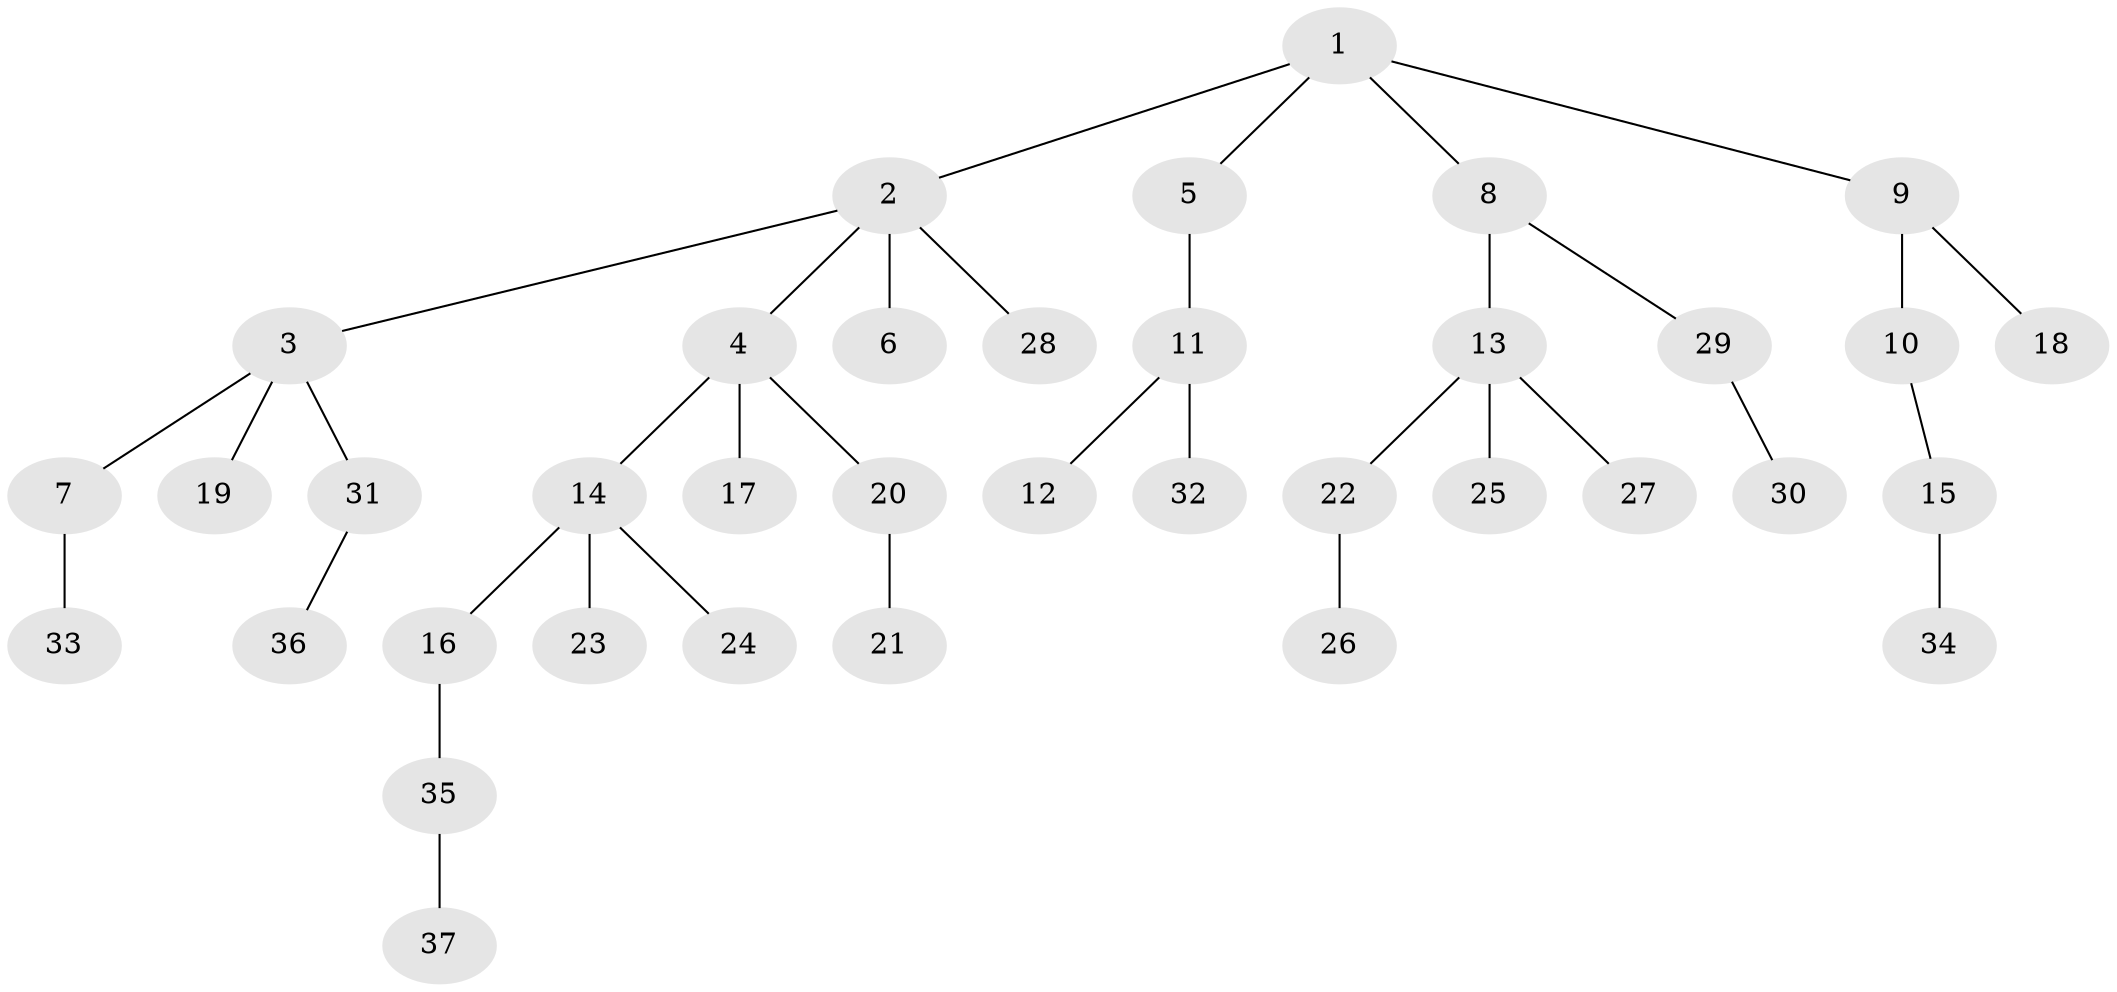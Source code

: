 // original degree distribution, {4: 0.05084745762711865, 6: 0.03389830508474576, 2: 0.23728813559322035, 3: 0.13559322033898305, 1: 0.5084745762711864, 5: 0.03389830508474576}
// Generated by graph-tools (version 1.1) at 2025/51/03/04/25 22:51:44]
// undirected, 37 vertices, 36 edges
graph export_dot {
  node [color=gray90,style=filled];
  1;
  2;
  3;
  4;
  5;
  6;
  7;
  8;
  9;
  10;
  11;
  12;
  13;
  14;
  15;
  16;
  17;
  18;
  19;
  20;
  21;
  22;
  23;
  24;
  25;
  26;
  27;
  28;
  29;
  30;
  31;
  32;
  33;
  34;
  35;
  36;
  37;
  1 -- 2 [weight=1.0];
  1 -- 5 [weight=1.0];
  1 -- 8 [weight=1.0];
  1 -- 9 [weight=1.0];
  2 -- 3 [weight=1.0];
  2 -- 4 [weight=1.0];
  2 -- 6 [weight=1.0];
  2 -- 28 [weight=1.0];
  3 -- 7 [weight=1.0];
  3 -- 19 [weight=1.0];
  3 -- 31 [weight=1.0];
  4 -- 14 [weight=1.0];
  4 -- 17 [weight=1.0];
  4 -- 20 [weight=1.0];
  5 -- 11 [weight=3.0];
  7 -- 33 [weight=1.0];
  8 -- 13 [weight=1.0];
  8 -- 29 [weight=1.0];
  9 -- 10 [weight=1.0];
  9 -- 18 [weight=1.0];
  10 -- 15 [weight=1.0];
  11 -- 12 [weight=1.0];
  11 -- 32 [weight=1.0];
  13 -- 22 [weight=1.0];
  13 -- 25 [weight=1.0];
  13 -- 27 [weight=1.0];
  14 -- 16 [weight=1.0];
  14 -- 23 [weight=1.0];
  14 -- 24 [weight=1.0];
  15 -- 34 [weight=2.0];
  16 -- 35 [weight=1.0];
  20 -- 21 [weight=1.0];
  22 -- 26 [weight=1.0];
  29 -- 30 [weight=1.0];
  31 -- 36 [weight=1.0];
  35 -- 37 [weight=1.0];
}
